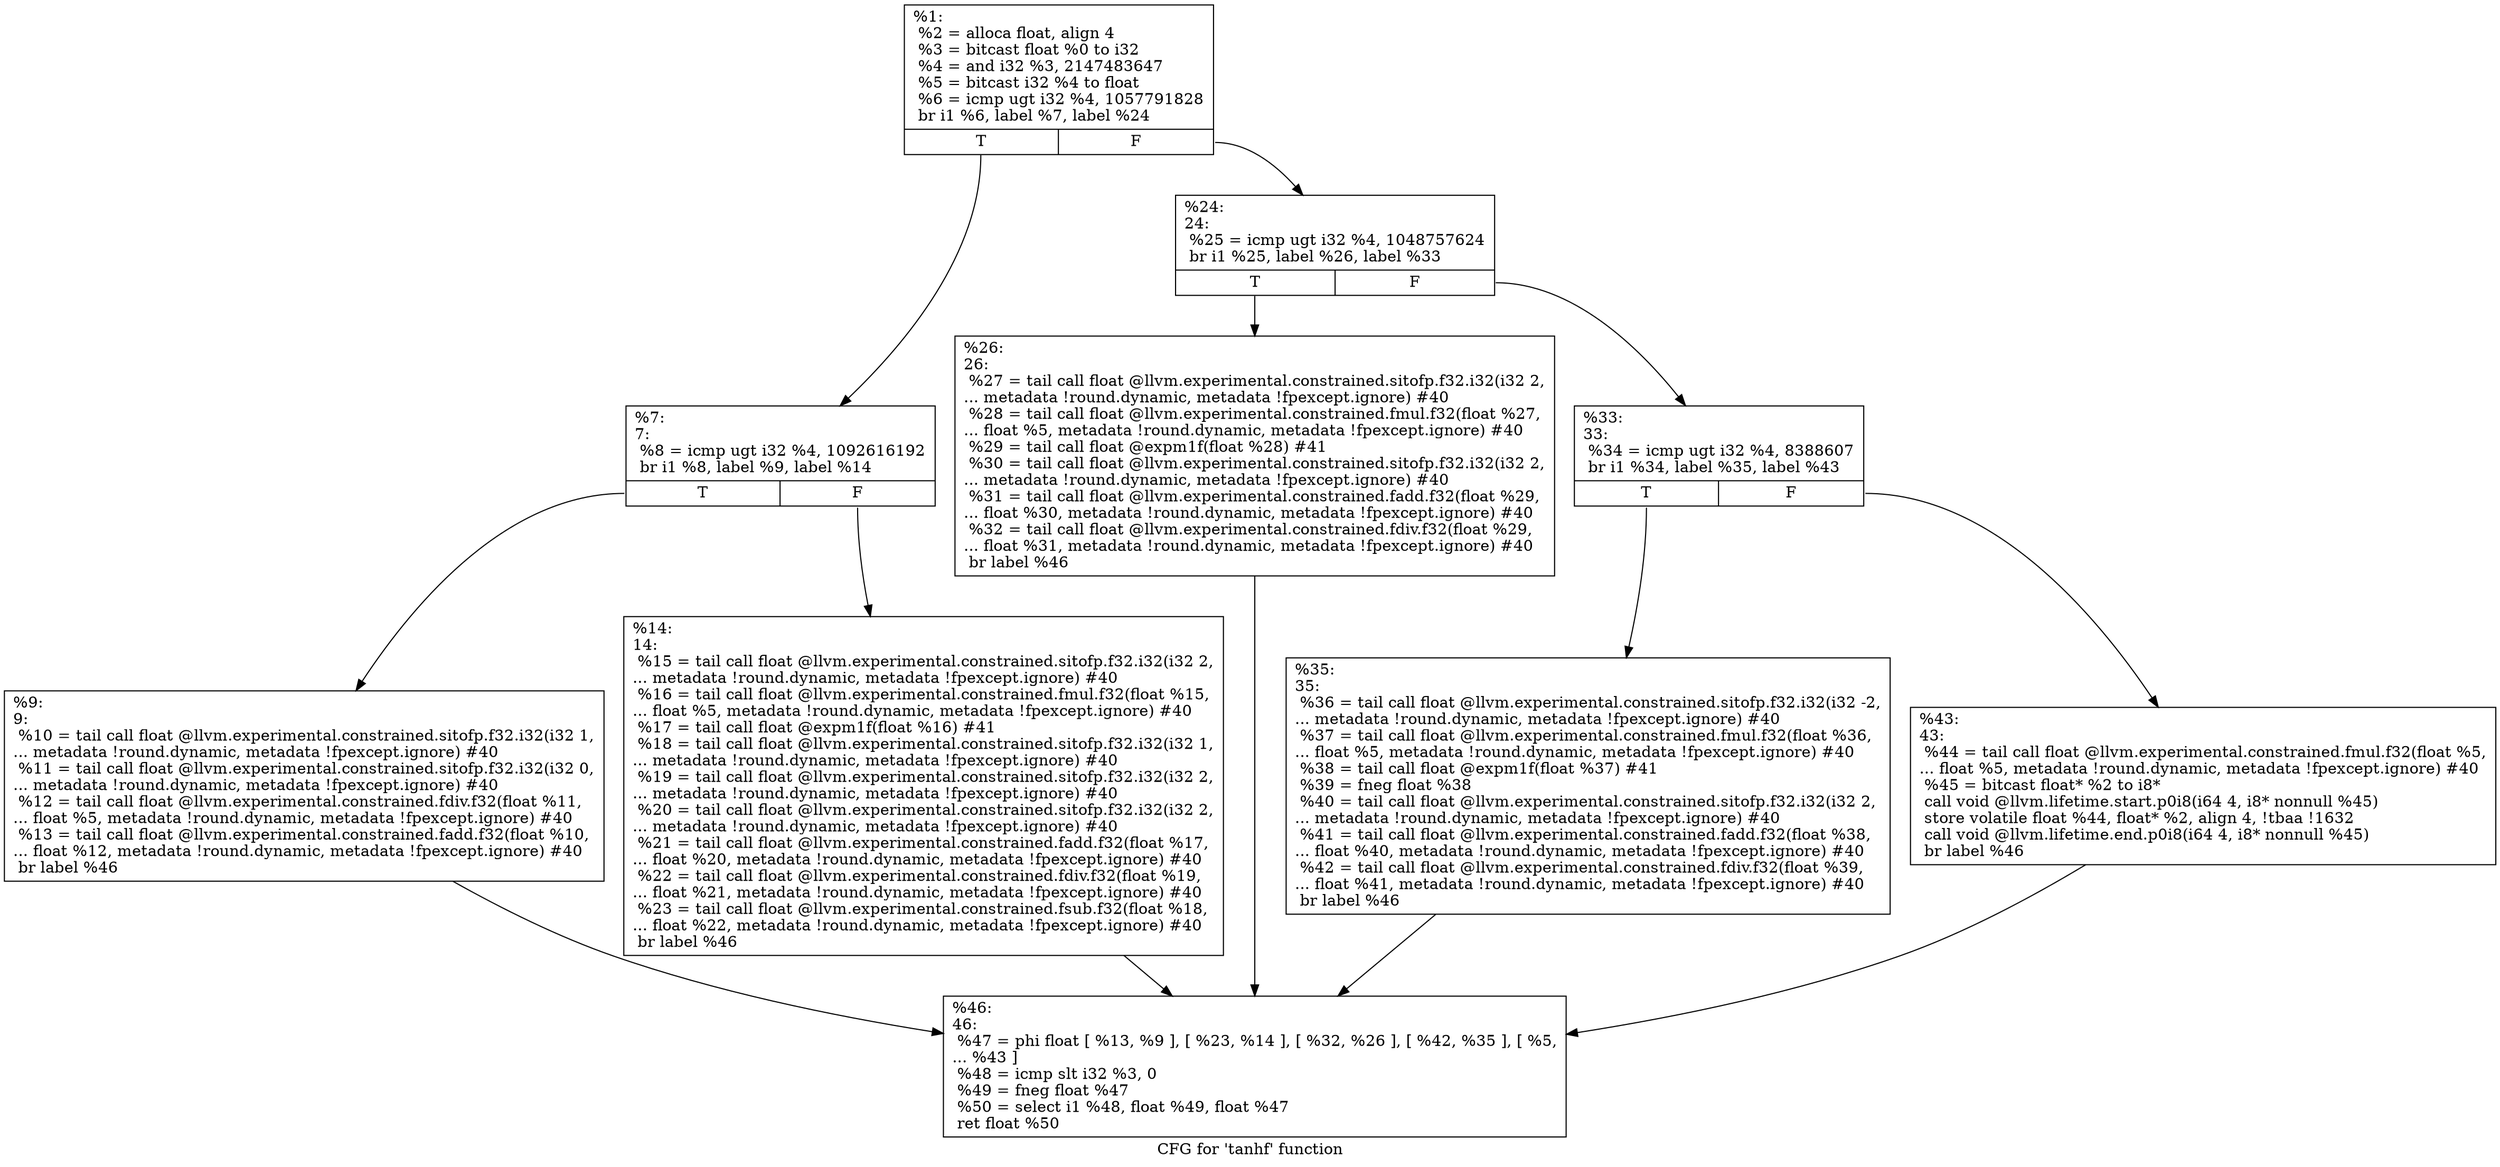 digraph "CFG for 'tanhf' function" {
	label="CFG for 'tanhf' function";

	Node0x1e6b6c0 [shape=record,label="{%1:\l  %2 = alloca float, align 4\l  %3 = bitcast float %0 to i32\l  %4 = and i32 %3, 2147483647\l  %5 = bitcast i32 %4 to float\l  %6 = icmp ugt i32 %4, 1057791828\l  br i1 %6, label %7, label %24\l|{<s0>T|<s1>F}}"];
	Node0x1e6b6c0:s0 -> Node0x1e6b7a0;
	Node0x1e6b6c0:s1 -> Node0x1e6b890;
	Node0x1e6b7a0 [shape=record,label="{%7:\l7:                                                \l  %8 = icmp ugt i32 %4, 1092616192\l  br i1 %8, label %9, label %14\l|{<s0>T|<s1>F}}"];
	Node0x1e6b7a0:s0 -> Node0x1e6b7f0;
	Node0x1e6b7a0:s1 -> Node0x1e6b840;
	Node0x1e6b7f0 [shape=record,label="{%9:\l9:                                                \l  %10 = tail call float @llvm.experimental.constrained.sitofp.f32.i32(i32 1,\l... metadata !round.dynamic, metadata !fpexcept.ignore) #40\l  %11 = tail call float @llvm.experimental.constrained.sitofp.f32.i32(i32 0,\l... metadata !round.dynamic, metadata !fpexcept.ignore) #40\l  %12 = tail call float @llvm.experimental.constrained.fdiv.f32(float %11,\l... float %5, metadata !round.dynamic, metadata !fpexcept.ignore) #40\l  %13 = tail call float @llvm.experimental.constrained.fadd.f32(float %10,\l... float %12, metadata !round.dynamic, metadata !fpexcept.ignore) #40\l  br label %46\l}"];
	Node0x1e6b7f0 -> Node0x1e6ba20;
	Node0x1e6b840 [shape=record,label="{%14:\l14:                                               \l  %15 = tail call float @llvm.experimental.constrained.sitofp.f32.i32(i32 2,\l... metadata !round.dynamic, metadata !fpexcept.ignore) #40\l  %16 = tail call float @llvm.experimental.constrained.fmul.f32(float %15,\l... float %5, metadata !round.dynamic, metadata !fpexcept.ignore) #40\l  %17 = tail call float @expm1f(float %16) #41\l  %18 = tail call float @llvm.experimental.constrained.sitofp.f32.i32(i32 1,\l... metadata !round.dynamic, metadata !fpexcept.ignore) #40\l  %19 = tail call float @llvm.experimental.constrained.sitofp.f32.i32(i32 2,\l... metadata !round.dynamic, metadata !fpexcept.ignore) #40\l  %20 = tail call float @llvm.experimental.constrained.sitofp.f32.i32(i32 2,\l... metadata !round.dynamic, metadata !fpexcept.ignore) #40\l  %21 = tail call float @llvm.experimental.constrained.fadd.f32(float %17,\l... float %20, metadata !round.dynamic, metadata !fpexcept.ignore) #40\l  %22 = tail call float @llvm.experimental.constrained.fdiv.f32(float %19,\l... float %21, metadata !round.dynamic, metadata !fpexcept.ignore) #40\l  %23 = tail call float @llvm.experimental.constrained.fsub.f32(float %18,\l... float %22, metadata !round.dynamic, metadata !fpexcept.ignore) #40\l  br label %46\l}"];
	Node0x1e6b840 -> Node0x1e6ba20;
	Node0x1e6b890 [shape=record,label="{%24:\l24:                                               \l  %25 = icmp ugt i32 %4, 1048757624\l  br i1 %25, label %26, label %33\l|{<s0>T|<s1>F}}"];
	Node0x1e6b890:s0 -> Node0x1e6b8e0;
	Node0x1e6b890:s1 -> Node0x1e6b930;
	Node0x1e6b8e0 [shape=record,label="{%26:\l26:                                               \l  %27 = tail call float @llvm.experimental.constrained.sitofp.f32.i32(i32 2,\l... metadata !round.dynamic, metadata !fpexcept.ignore) #40\l  %28 = tail call float @llvm.experimental.constrained.fmul.f32(float %27,\l... float %5, metadata !round.dynamic, metadata !fpexcept.ignore) #40\l  %29 = tail call float @expm1f(float %28) #41\l  %30 = tail call float @llvm.experimental.constrained.sitofp.f32.i32(i32 2,\l... metadata !round.dynamic, metadata !fpexcept.ignore) #40\l  %31 = tail call float @llvm.experimental.constrained.fadd.f32(float %29,\l... float %30, metadata !round.dynamic, metadata !fpexcept.ignore) #40\l  %32 = tail call float @llvm.experimental.constrained.fdiv.f32(float %29,\l... float %31, metadata !round.dynamic, metadata !fpexcept.ignore) #40\l  br label %46\l}"];
	Node0x1e6b8e0 -> Node0x1e6ba20;
	Node0x1e6b930 [shape=record,label="{%33:\l33:                                               \l  %34 = icmp ugt i32 %4, 8388607\l  br i1 %34, label %35, label %43\l|{<s0>T|<s1>F}}"];
	Node0x1e6b930:s0 -> Node0x1e6b980;
	Node0x1e6b930:s1 -> Node0x1e6b9d0;
	Node0x1e6b980 [shape=record,label="{%35:\l35:                                               \l  %36 = tail call float @llvm.experimental.constrained.sitofp.f32.i32(i32 -2,\l... metadata !round.dynamic, metadata !fpexcept.ignore) #40\l  %37 = tail call float @llvm.experimental.constrained.fmul.f32(float %36,\l... float %5, metadata !round.dynamic, metadata !fpexcept.ignore) #40\l  %38 = tail call float @expm1f(float %37) #41\l  %39 = fneg float %38\l  %40 = tail call float @llvm.experimental.constrained.sitofp.f32.i32(i32 2,\l... metadata !round.dynamic, metadata !fpexcept.ignore) #40\l  %41 = tail call float @llvm.experimental.constrained.fadd.f32(float %38,\l... float %40, metadata !round.dynamic, metadata !fpexcept.ignore) #40\l  %42 = tail call float @llvm.experimental.constrained.fdiv.f32(float %39,\l... float %41, metadata !round.dynamic, metadata !fpexcept.ignore) #40\l  br label %46\l}"];
	Node0x1e6b980 -> Node0x1e6ba20;
	Node0x1e6b9d0 [shape=record,label="{%43:\l43:                                               \l  %44 = tail call float @llvm.experimental.constrained.fmul.f32(float %5,\l... float %5, metadata !round.dynamic, metadata !fpexcept.ignore) #40\l  %45 = bitcast float* %2 to i8*\l  call void @llvm.lifetime.start.p0i8(i64 4, i8* nonnull %45)\l  store volatile float %44, float* %2, align 4, !tbaa !1632\l  call void @llvm.lifetime.end.p0i8(i64 4, i8* nonnull %45)\l  br label %46\l}"];
	Node0x1e6b9d0 -> Node0x1e6ba20;
	Node0x1e6ba20 [shape=record,label="{%46:\l46:                                               \l  %47 = phi float [ %13, %9 ], [ %23, %14 ], [ %32, %26 ], [ %42, %35 ], [ %5,\l... %43 ]\l  %48 = icmp slt i32 %3, 0\l  %49 = fneg float %47\l  %50 = select i1 %48, float %49, float %47\l  ret float %50\l}"];
}
